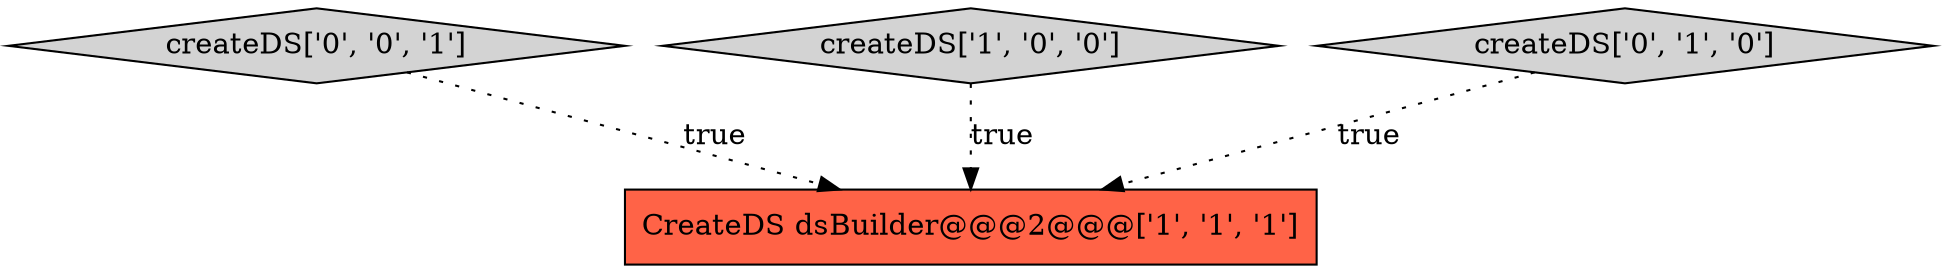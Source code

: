 digraph {
3 [style = filled, label = "createDS['0', '0', '1']", fillcolor = lightgray, shape = diamond image = "AAA0AAABBB3BBB"];
1 [style = filled, label = "CreateDS dsBuilder@@@2@@@['1', '1', '1']", fillcolor = tomato, shape = box image = "AAA0AAABBB1BBB"];
0 [style = filled, label = "createDS['1', '0', '0']", fillcolor = lightgray, shape = diamond image = "AAA0AAABBB1BBB"];
2 [style = filled, label = "createDS['0', '1', '0']", fillcolor = lightgray, shape = diamond image = "AAA0AAABBB2BBB"];
2->1 [style = dotted, label="true"];
0->1 [style = dotted, label="true"];
3->1 [style = dotted, label="true"];
}
